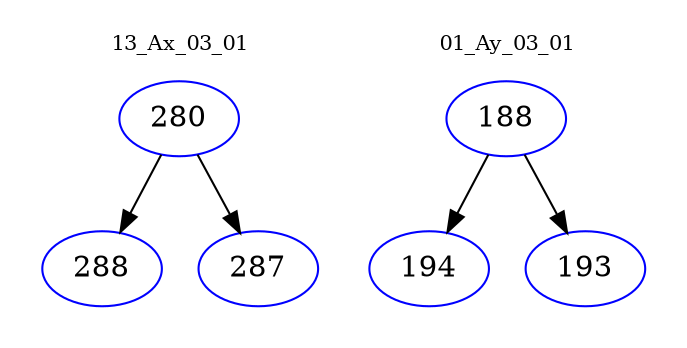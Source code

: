 digraph{
subgraph cluster_0 {
color = white
label = "13_Ax_03_01";
fontsize=10;
T0_280 [label="280", color="blue"]
T0_280 -> T0_288 [color="black"]
T0_288 [label="288", color="blue"]
T0_280 -> T0_287 [color="black"]
T0_287 [label="287", color="blue"]
}
subgraph cluster_1 {
color = white
label = "01_Ay_03_01";
fontsize=10;
T1_188 [label="188", color="blue"]
T1_188 -> T1_194 [color="black"]
T1_194 [label="194", color="blue"]
T1_188 -> T1_193 [color="black"]
T1_193 [label="193", color="blue"]
}
}
